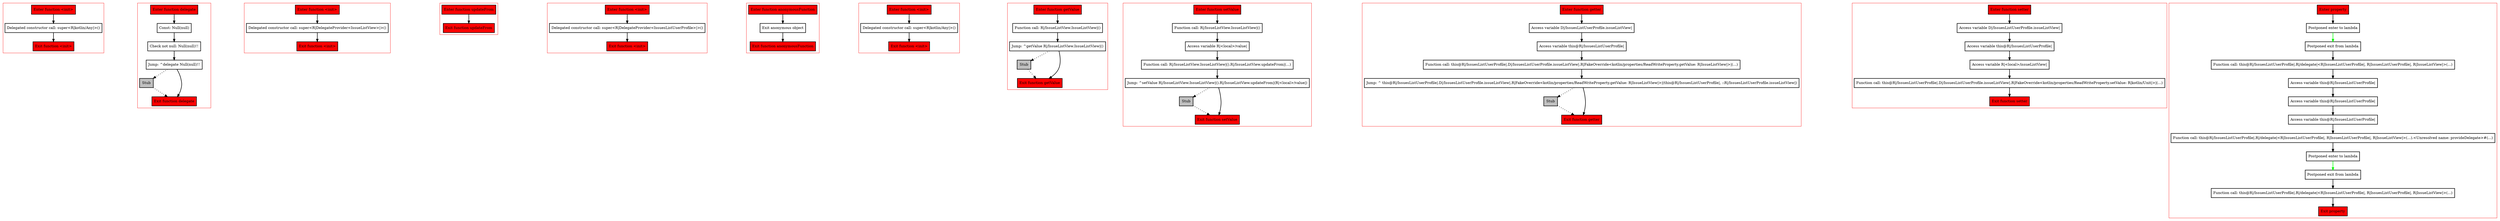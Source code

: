 digraph delegateWithAnonymousObject_kt {
    graph [nodesep=3]
    node [shape=box penwidth=2]
    edge [penwidth=2]

    subgraph cluster_0 {
        color=red
        0 [label="Enter function <init>" style="filled" fillcolor=red];
        1 [label="Delegated constructor call: super<R|kotlin/Any|>()"];
        2 [label="Exit function <init>" style="filled" fillcolor=red];
    }

    0 -> {1};
    1 -> {2};

    subgraph cluster_1 {
        color=red
        3 [label="Enter function delegate" style="filled" fillcolor=red];
        4 [label="Const: Null(null)"];
        5 [label="Check not null: Null(null)!!"];
        6 [label="Jump: ^delegate Null(null)!!"];
        7 [label="Stub" style="filled" fillcolor=gray];
        8 [label="Exit function delegate" style="filled" fillcolor=red];
    }

    3 -> {4};
    4 -> {5};
    5 -> {6};
    6 -> {8};
    6 -> {7} [style=dotted];
    7 -> {8} [style=dotted];

    subgraph cluster_2 {
        color=red
        9 [label="Enter function <init>" style="filled" fillcolor=red];
        10 [label="Delegated constructor call: super<R|DelegateProvider<IssueListView>|>()"];
        11 [label="Exit function <init>" style="filled" fillcolor=red];
    }

    9 -> {10};
    10 -> {11};

    subgraph cluster_3 {
        color=red
        12 [label="Enter function updateFrom" style="filled" fillcolor=red];
        13 [label="Exit function updateFrom" style="filled" fillcolor=red];
    }

    12 -> {13};

    subgraph cluster_4 {
        color=red
        14 [label="Enter function <init>" style="filled" fillcolor=red];
        15 [label="Delegated constructor call: super<R|DelegateProvider<IssuesListUserProfile>|>()"];
        16 [label="Exit function <init>" style="filled" fillcolor=red];
    }

    14 -> {15};
    15 -> {16};

    subgraph cluster_5 {
        color=red
        17 [label="Enter function anonymousFunction" style="filled" fillcolor=red];
        18 [label="Exit anonymous object"];
        19 [label="Exit function anonymousFunction" style="filled" fillcolor=red];
    }

    17 -> {18};
    18 -> {19};

    subgraph cluster_6 {
        color=red
        20 [label="Enter function <init>" style="filled" fillcolor=red];
        21 [label="Delegated constructor call: super<R|kotlin/Any|>()"];
        22 [label="Exit function <init>" style="filled" fillcolor=red];
    }

    20 -> {21};
    21 -> {22};

    subgraph cluster_7 {
        color=red
        23 [label="Enter function getValue" style="filled" fillcolor=red];
        24 [label="Function call: R|/IssueListView.IssueListView|()"];
        25 [label="Jump: ^getValue R|/IssueListView.IssueListView|()"];
        26 [label="Stub" style="filled" fillcolor=gray];
        27 [label="Exit function getValue" style="filled" fillcolor=red];
    }

    23 -> {24};
    24 -> {25};
    25 -> {27};
    25 -> {26} [style=dotted];
    26 -> {27} [style=dotted];

    subgraph cluster_8 {
        color=red
        28 [label="Enter function setValue" style="filled" fillcolor=red];
        29 [label="Function call: R|/IssueListView.IssueListView|()"];
        30 [label="Access variable R|<local>/value|"];
        31 [label="Function call: R|/IssueListView.IssueListView|().R|/IssueListView.updateFrom|(...)"];
        32 [label="Jump: ^setValue R|/IssueListView.IssueListView|().R|/IssueListView.updateFrom|(R|<local>/value|)"];
        33 [label="Stub" style="filled" fillcolor=gray];
        34 [label="Exit function setValue" style="filled" fillcolor=red];
    }

    28 -> {29};
    29 -> {30};
    30 -> {31};
    31 -> {32};
    32 -> {34};
    32 -> {33} [style=dotted];
    33 -> {34} [style=dotted];

    subgraph cluster_9 {
        color=red
        35 [label="Enter function getter" style="filled" fillcolor=red];
        36 [label="Access variable D|/IssuesListUserProfile.issueListView|"];
        37 [label="Access variable this@R|/IssuesListUserProfile|"];
        38 [label="Function call: this@R|/IssuesListUserProfile|.D|/IssuesListUserProfile.issueListView|.R|FakeOverride<kotlin/properties/ReadWriteProperty.getValue: R|IssueListView|>|(...)"];
        39 [label="Jump: ^ this@R|/IssuesListUserProfile|.D|/IssuesListUserProfile.issueListView|.R|FakeOverride<kotlin/properties/ReadWriteProperty.getValue: R|IssueListView|>|(this@R|/IssuesListUserProfile|, ::R|/IssuesListUserProfile.issueListView|)"];
        40 [label="Stub" style="filled" fillcolor=gray];
        41 [label="Exit function getter" style="filled" fillcolor=red];
    }

    35 -> {36};
    36 -> {37};
    37 -> {38};
    38 -> {39};
    39 -> {41};
    39 -> {40} [style=dotted];
    40 -> {41} [style=dotted];

    subgraph cluster_10 {
        color=red
        42 [label="Enter function setter" style="filled" fillcolor=red];
        43 [label="Access variable D|/IssuesListUserProfile.issueListView|"];
        44 [label="Access variable this@R|/IssuesListUserProfile|"];
        45 [label="Access variable R|<local>/issueListView|"];
        46 [label="Function call: this@R|/IssuesListUserProfile|.D|/IssuesListUserProfile.issueListView|.R|FakeOverride<kotlin/properties/ReadWriteProperty.setValue: R|kotlin/Unit|>|(...)"];
        47 [label="Exit function setter" style="filled" fillcolor=red];
    }

    42 -> {43};
    43 -> {44};
    44 -> {45};
    45 -> {46};
    46 -> {47};

    subgraph cluster_11 {
        color=red
        48 [label="Enter property" style="filled" fillcolor=red];
        49 [label="Postponed enter to lambda"];
        50 [label="Postponed exit from lambda"];
        51 [label="Function call: this@R|/IssuesListUserProfile|.R|/delegate|<R|IssuesListUserProfile|, R|IssuesListUserProfile|, R|IssueListView|>(...)"];
        52 [label="Access variable this@R|/IssuesListUserProfile|"];
        53 [label="Access variable this@R|/IssuesListUserProfile|"];
        54 [label="Access variable this@R|/IssuesListUserProfile|"];
        55 [label="Function call: this@R|/IssuesListUserProfile|.R|/delegate|<R|IssuesListUserProfile|, R|IssuesListUserProfile|, R|IssueListView|>(...).<Unresolved name: provideDelegate>#(...)"];
        56 [label="Postponed enter to lambda"];
        57 [label="Postponed exit from lambda"];
        58 [label="Function call: this@R|/IssuesListUserProfile|.R|/delegate|<R|IssuesListUserProfile|, R|IssuesListUserProfile|, R|IssueListView|>(...)"];
        59 [label="Exit property" style="filled" fillcolor=red];
    }

    48 -> {49};
    49 -> {50 50} [color=green];
    50 -> {51};
    51 -> {52};
    52 -> {53};
    53 -> {54};
    54 -> {55};
    55 -> {56};
    56 -> {57 57} [color=green];
    57 -> {58};
    58 -> {59};

}
